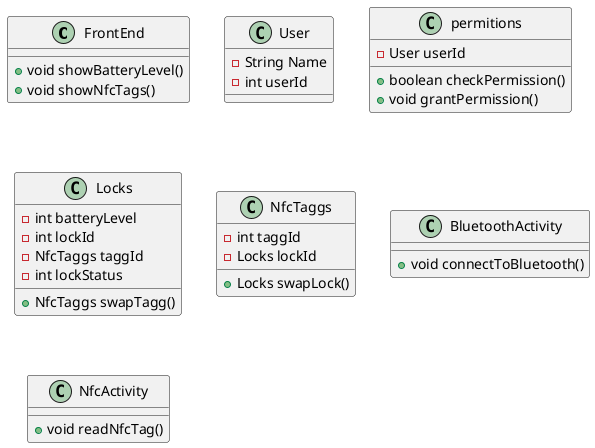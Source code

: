 @startuml
'https://plantuml.com/sequence-diagram
class FrontEnd{
 + void showBatteryLevel()
 + void showNfcTags()
}
class User {
 - String Name
 - int userId
}
class permitions{
 - User userId

 + boolean checkPermission()
 + void grantPermission()
}
class Locks{
 - int batteryLevel
 - int lockId
 - NfcTaggs taggId
 - int lockStatus

 + NfcTaggs swapTagg()
}
class NfcTaggs {
 - int taggId
 - Locks lockId

 + Locks swapLock()
}
class BluetoothActivity{
 + void connectToBluetooth()
}
class NfcActivity {
 + void readNfcTag()
}
@enduml